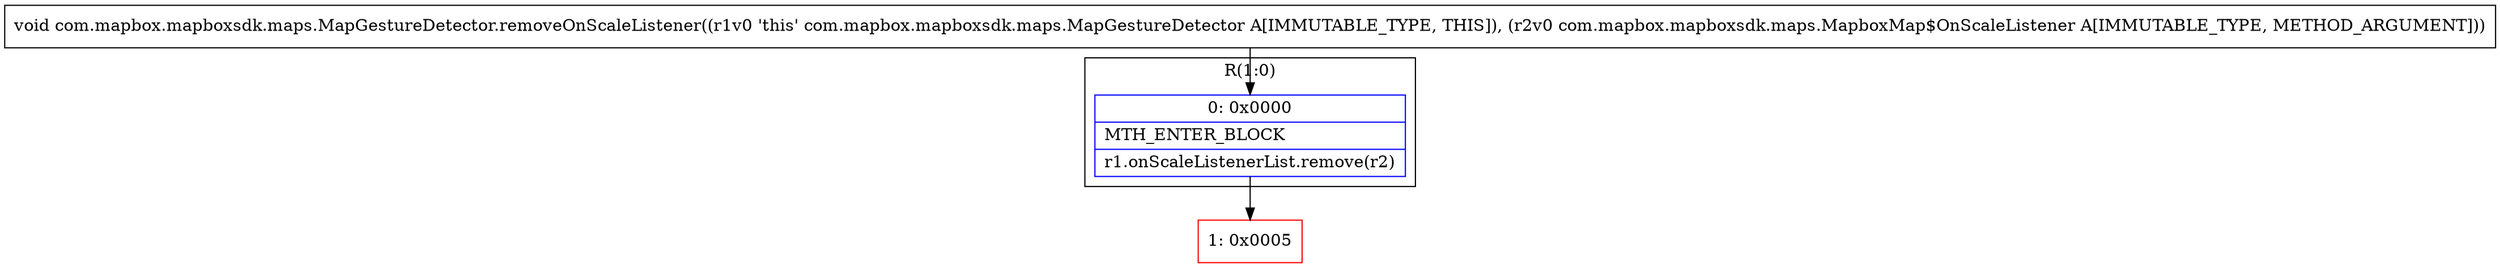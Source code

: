 digraph "CFG forcom.mapbox.mapboxsdk.maps.MapGestureDetector.removeOnScaleListener(Lcom\/mapbox\/mapboxsdk\/maps\/MapboxMap$OnScaleListener;)V" {
subgraph cluster_Region_813433341 {
label = "R(1:0)";
node [shape=record,color=blue];
Node_0 [shape=record,label="{0\:\ 0x0000|MTH_ENTER_BLOCK\l|r1.onScaleListenerList.remove(r2)\l}"];
}
Node_1 [shape=record,color=red,label="{1\:\ 0x0005}"];
MethodNode[shape=record,label="{void com.mapbox.mapboxsdk.maps.MapGestureDetector.removeOnScaleListener((r1v0 'this' com.mapbox.mapboxsdk.maps.MapGestureDetector A[IMMUTABLE_TYPE, THIS]), (r2v0 com.mapbox.mapboxsdk.maps.MapboxMap$OnScaleListener A[IMMUTABLE_TYPE, METHOD_ARGUMENT])) }"];
MethodNode -> Node_0;
Node_0 -> Node_1;
}

